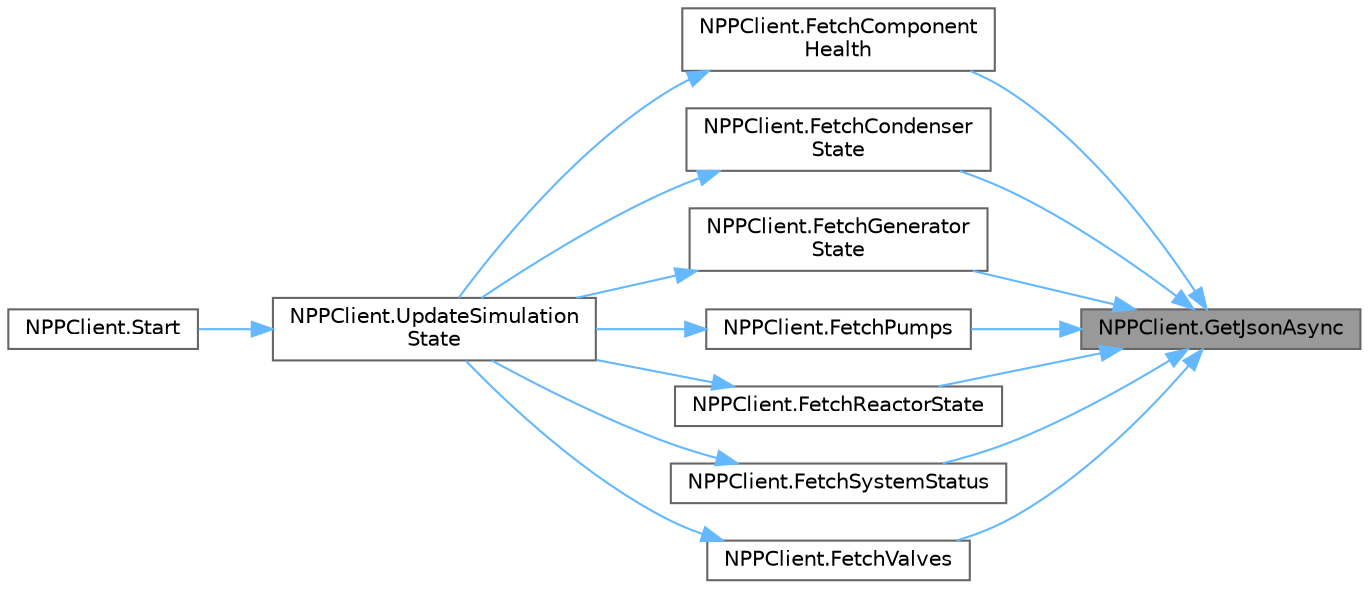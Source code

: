 digraph "NPPClient.GetJsonAsync"
{
 // LATEX_PDF_SIZE
  bgcolor="transparent";
  edge [fontname=Helvetica,fontsize=10,labelfontname=Helvetica,labelfontsize=10];
  node [fontname=Helvetica,fontsize=10,shape=box,height=0.2,width=0.4];
  rankdir="RL";
  Node1 [id="Node000001",label="NPPClient.GetJsonAsync",height=0.2,width=0.4,color="gray40", fillcolor="grey60", style="filled", fontcolor="black",tooltip="This method fetches JSON data from the REST server."];
  Node1 -> Node2 [id="edge1_Node000001_Node000002",dir="back",color="steelblue1",style="solid",tooltip=" "];
  Node2 [id="Node000002",label="NPPClient.FetchComponent\lHealth",height=0.2,width=0.4,color="grey40", fillcolor="white", style="filled",URL="$class_n_p_p_client.html#a14ca945414cd1186e6b3f82c363beb85",tooltip="This method fetches the health of the components from the REST server."];
  Node2 -> Node3 [id="edge2_Node000002_Node000003",dir="back",color="steelblue1",style="solid",tooltip=" "];
  Node3 [id="Node000003",label="NPPClient.UpdateSimulation\lState",height=0.2,width=0.4,color="grey40", fillcolor="white", style="filled",URL="$class_n_p_p_client.html#a3fab7c6e67c4a6baf4eced7c07fbdc37",tooltip="This method updates the simulation state by fetching all data from the REST server and updating the a..."];
  Node3 -> Node4 [id="edge3_Node000003_Node000004",dir="back",color="steelblue1",style="solid",tooltip=" "];
  Node4 [id="Node000004",label="NPPClient.Start",height=0.2,width=0.4,color="grey40", fillcolor="white", style="filled",URL="$class_n_p_p_client.html#a8cf1cfc9c27b94aaa373ee0b5724ecba",tooltip="This method initialises the simulations update process by calling UpdateSimulationState()."];
  Node1 -> Node5 [id="edge4_Node000001_Node000005",dir="back",color="steelblue1",style="solid",tooltip=" "];
  Node5 [id="Node000005",label="NPPClient.FetchCondenser\lState",height=0.2,width=0.4,color="grey40", fillcolor="white", style="filled",URL="$class_n_p_p_client.html#a61803baef3252b57f8e8c29174300a62",tooltip="This method fetches the state of the condenser from the REST server."];
  Node5 -> Node3 [id="edge5_Node000005_Node000003",dir="back",color="steelblue1",style="solid",tooltip=" "];
  Node1 -> Node6 [id="edge6_Node000001_Node000006",dir="back",color="steelblue1",style="solid",tooltip=" "];
  Node6 [id="Node000006",label="NPPClient.FetchGenerator\lState",height=0.2,width=0.4,color="grey40", fillcolor="white", style="filled",URL="$class_n_p_p_client.html#add7c9d83a5e7bd31f4ffe2d61cf49e5f",tooltip="This method fetches the state of the generator from the REST server."];
  Node6 -> Node3 [id="edge7_Node000006_Node000003",dir="back",color="steelblue1",style="solid",tooltip=" "];
  Node1 -> Node7 [id="edge8_Node000001_Node000007",dir="back",color="steelblue1",style="solid",tooltip=" "];
  Node7 [id="Node000007",label="NPPClient.FetchPumps",height=0.2,width=0.4,color="grey40", fillcolor="white", style="filled",URL="$class_n_p_p_client.html#ab56368ae86f41b63cc47a28f2c032e96",tooltip="This method fetches the state of each pump from the REST server."];
  Node7 -> Node3 [id="edge9_Node000007_Node000003",dir="back",color="steelblue1",style="solid",tooltip=" "];
  Node1 -> Node8 [id="edge10_Node000001_Node000008",dir="back",color="steelblue1",style="solid",tooltip=" "];
  Node8 [id="Node000008",label="NPPClient.FetchReactorState",height=0.2,width=0.4,color="grey40", fillcolor="white", style="filled",URL="$class_n_p_p_client.html#a73fa1bc894fdd2f74d69c8ff35f03634",tooltip="This method fetches the state of the reactor from the REST server."];
  Node8 -> Node3 [id="edge11_Node000008_Node000003",dir="back",color="steelblue1",style="solid",tooltip=" "];
  Node1 -> Node9 [id="edge12_Node000001_Node000009",dir="back",color="steelblue1",style="solid",tooltip=" "];
  Node9 [id="Node000009",label="NPPClient.FetchSystemStatus",height=0.2,width=0.4,color="grey40", fillcolor="white", style="filled",URL="$class_n_p_p_client.html#a600d722ab5805183ee3b88beb2e97ccd",tooltip="This method fetches the status of the simulation from the REST server."];
  Node9 -> Node3 [id="edge13_Node000009_Node000003",dir="back",color="steelblue1",style="solid",tooltip=" "];
  Node1 -> Node10 [id="edge14_Node000001_Node000010",dir="back",color="steelblue1",style="solid",tooltip=" "];
  Node10 [id="Node000010",label="NPPClient.FetchValves",height=0.2,width=0.4,color="grey40", fillcolor="white", style="filled",URL="$class_n_p_p_client.html#a62a73306dc8040b3724215ff2ddbe818",tooltip="This method fetches the state of each valve from the REST server."];
  Node10 -> Node3 [id="edge15_Node000010_Node000003",dir="back",color="steelblue1",style="solid",tooltip=" "];
}
